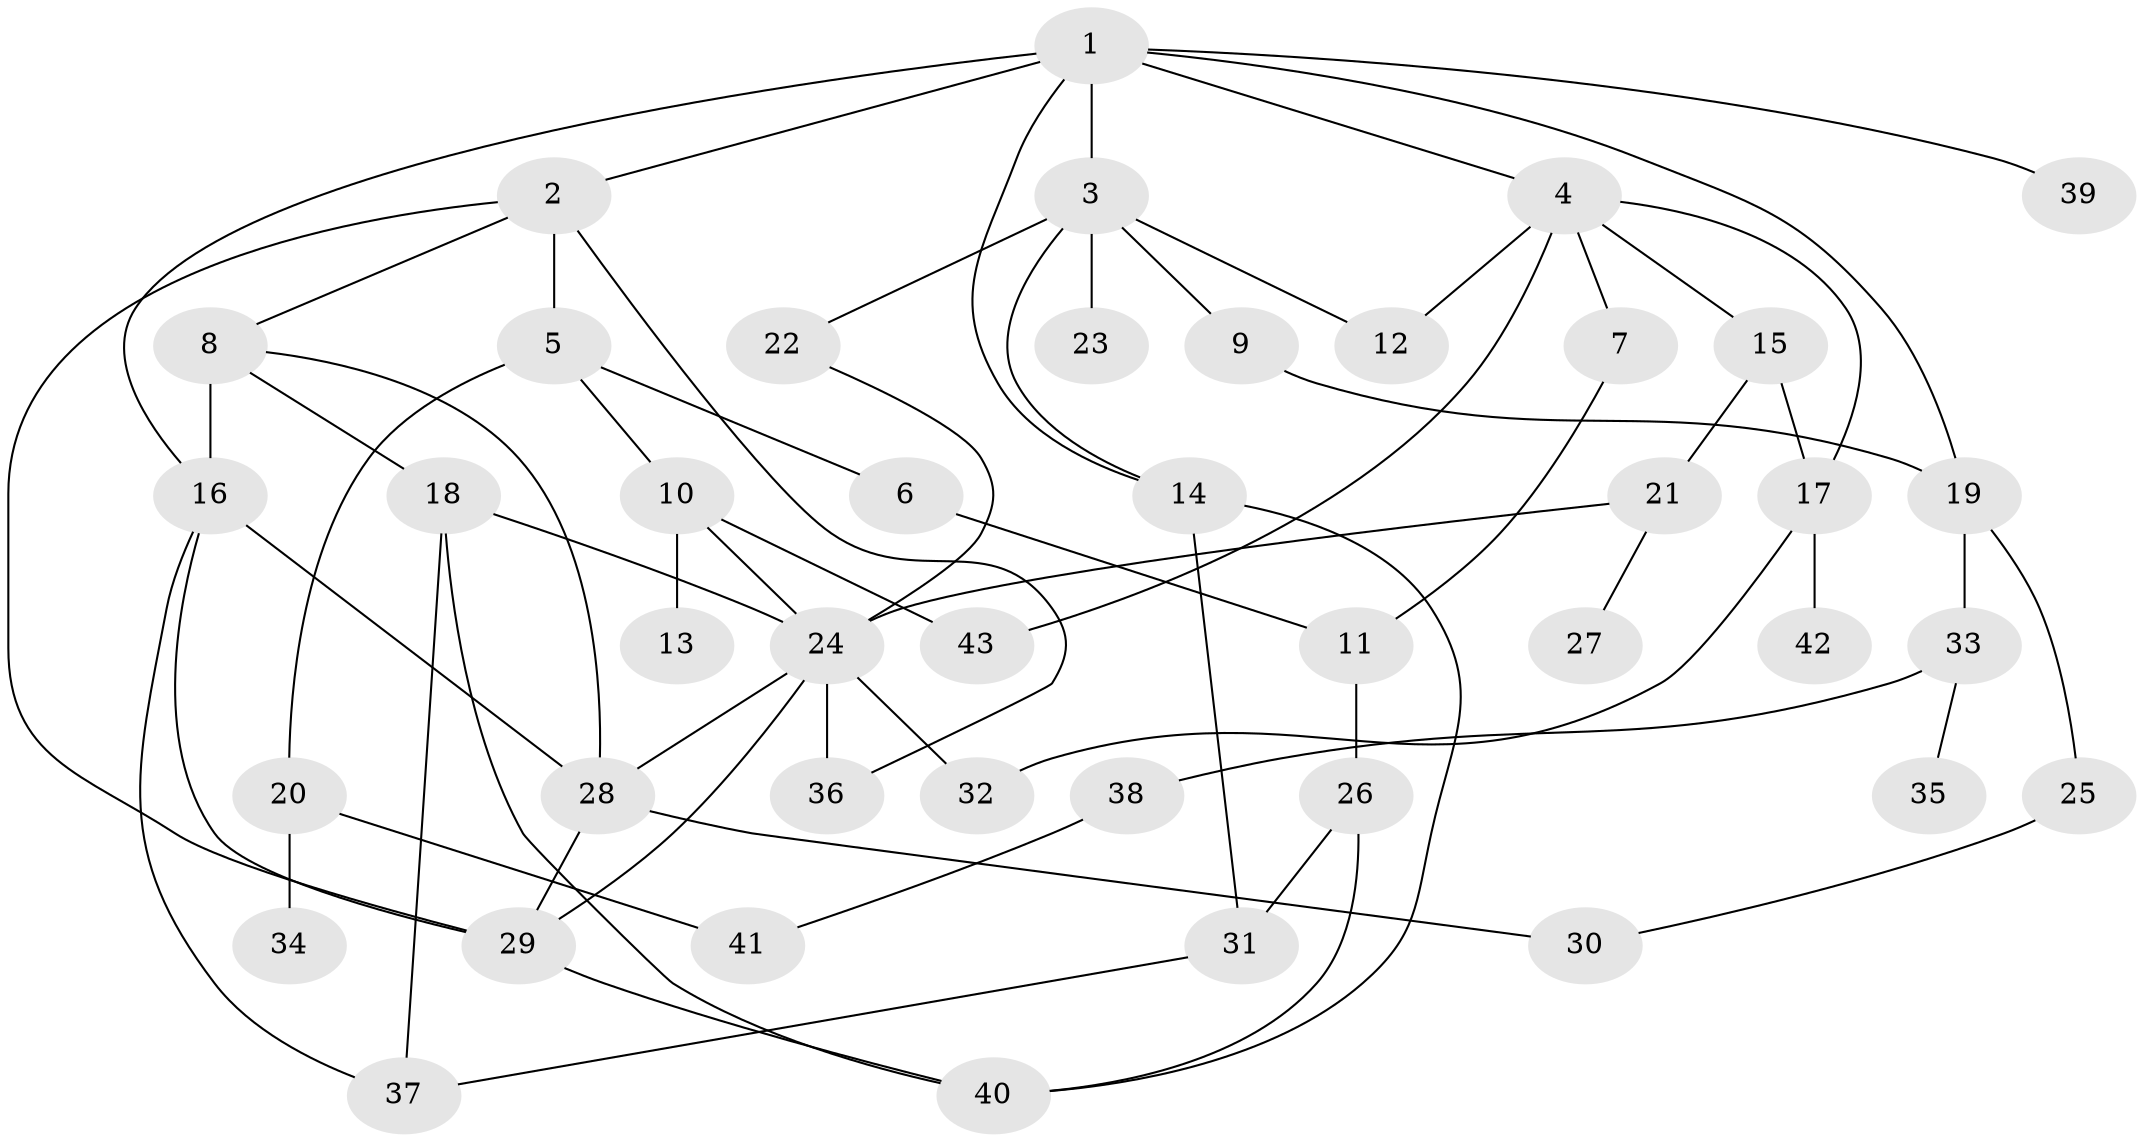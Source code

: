 // original degree distribution, {8: 0.011627906976744186, 1: 0.2558139534883721, 6: 0.03488372093023256, 4: 0.12790697674418605, 2: 0.36046511627906974, 3: 0.13953488372093023, 7: 0.023255813953488372, 5: 0.046511627906976744}
// Generated by graph-tools (version 1.1) at 2025/48/03/04/25 22:48:38]
// undirected, 43 vertices, 67 edges
graph export_dot {
  node [color=gray90,style=filled];
  1;
  2;
  3;
  4;
  5;
  6;
  7;
  8;
  9;
  10;
  11;
  12;
  13;
  14;
  15;
  16;
  17;
  18;
  19;
  20;
  21;
  22;
  23;
  24;
  25;
  26;
  27;
  28;
  29;
  30;
  31;
  32;
  33;
  34;
  35;
  36;
  37;
  38;
  39;
  40;
  41;
  42;
  43;
  1 -- 2 [weight=1.0];
  1 -- 3 [weight=1.0];
  1 -- 4 [weight=1.0];
  1 -- 14 [weight=1.0];
  1 -- 16 [weight=1.0];
  1 -- 19 [weight=1.0];
  1 -- 39 [weight=1.0];
  2 -- 5 [weight=1.0];
  2 -- 8 [weight=1.0];
  2 -- 29 [weight=1.0];
  2 -- 36 [weight=1.0];
  3 -- 9 [weight=1.0];
  3 -- 12 [weight=1.0];
  3 -- 14 [weight=1.0];
  3 -- 22 [weight=1.0];
  3 -- 23 [weight=1.0];
  4 -- 7 [weight=1.0];
  4 -- 12 [weight=1.0];
  4 -- 15 [weight=1.0];
  4 -- 17 [weight=1.0];
  4 -- 43 [weight=1.0];
  5 -- 6 [weight=1.0];
  5 -- 10 [weight=1.0];
  5 -- 20 [weight=1.0];
  6 -- 11 [weight=1.0];
  7 -- 11 [weight=1.0];
  8 -- 16 [weight=4.0];
  8 -- 18 [weight=1.0];
  8 -- 28 [weight=1.0];
  9 -- 19 [weight=1.0];
  10 -- 13 [weight=1.0];
  10 -- 24 [weight=1.0];
  10 -- 43 [weight=1.0];
  11 -- 26 [weight=1.0];
  14 -- 31 [weight=1.0];
  14 -- 40 [weight=1.0];
  15 -- 17 [weight=1.0];
  15 -- 21 [weight=1.0];
  16 -- 28 [weight=1.0];
  16 -- 29 [weight=1.0];
  16 -- 37 [weight=1.0];
  17 -- 32 [weight=1.0];
  17 -- 42 [weight=1.0];
  18 -- 24 [weight=1.0];
  18 -- 37 [weight=1.0];
  18 -- 40 [weight=1.0];
  19 -- 25 [weight=1.0];
  19 -- 33 [weight=1.0];
  20 -- 34 [weight=1.0];
  20 -- 41 [weight=2.0];
  21 -- 24 [weight=1.0];
  21 -- 27 [weight=1.0];
  22 -- 24 [weight=1.0];
  24 -- 28 [weight=1.0];
  24 -- 29 [weight=1.0];
  24 -- 32 [weight=1.0];
  24 -- 36 [weight=1.0];
  25 -- 30 [weight=1.0];
  26 -- 31 [weight=1.0];
  26 -- 40 [weight=1.0];
  28 -- 29 [weight=1.0];
  28 -- 30 [weight=3.0];
  29 -- 40 [weight=1.0];
  31 -- 37 [weight=1.0];
  33 -- 35 [weight=1.0];
  33 -- 38 [weight=1.0];
  38 -- 41 [weight=1.0];
}
